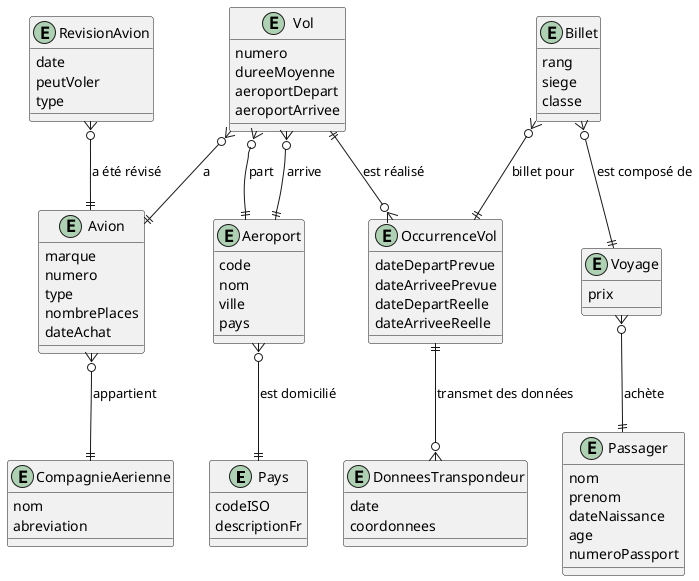 @startuml erd_airline_reservation_logique

entity Pays {
    codeISO
    descriptionFr
}

entity Avion {
    marque
    numero
    type
    nombrePlaces
    dateAchat
}

entity Aeroport {
    code
    nom
    ville
    pays
}

entity OccurrenceVol {
    dateDepartPrevue
    dateArriveePrevue
    dateDepartReelle
    dateArriveeReelle
}

entity Vol {
    numero
    dureeMoyenne
    aeroportDepart
    aeroportArrivee
}

entity DonneesTranspondeur {
    date
    coordonnees
}

entity RevisionAvion {
    date
    peutVoler
    type 
    ' https://fr.wikipedia.org/wiki/Visites_de_maintenance_des_avions
    ' A : / mois ou 500h de vol
    ' C : 
}

entity CompagnieAerienne {
    nom
    abreviation
}

entity Voyage {
    prix
}

entity Billet {
    rang
    siege
    classe
}

entity Passager {
    nom
    prenom
    dateNaissance
    age
    numeroPassport
'    dateAutorisationParentale
}

Vol }o--|| Aeroport: arrive
Vol }o--|| Aeroport: part
Vol }o--|| Avion: a
Vol ||--o{ OccurrenceVol: est réalisé

Avion }o--|| CompagnieAerienne: appartient

Billet }o--|| Voyage: est composé de
Billet }o--|| OccurrenceVol: billet pour

Voyage }o--|| Passager: achète

Aeroport }o--|| Pays: est domicilié

OccurrenceVol ||--o{ DonneesTranspondeur: transmet des données

RevisionAvion }o--|| Avion: a été révisé

@enduml
